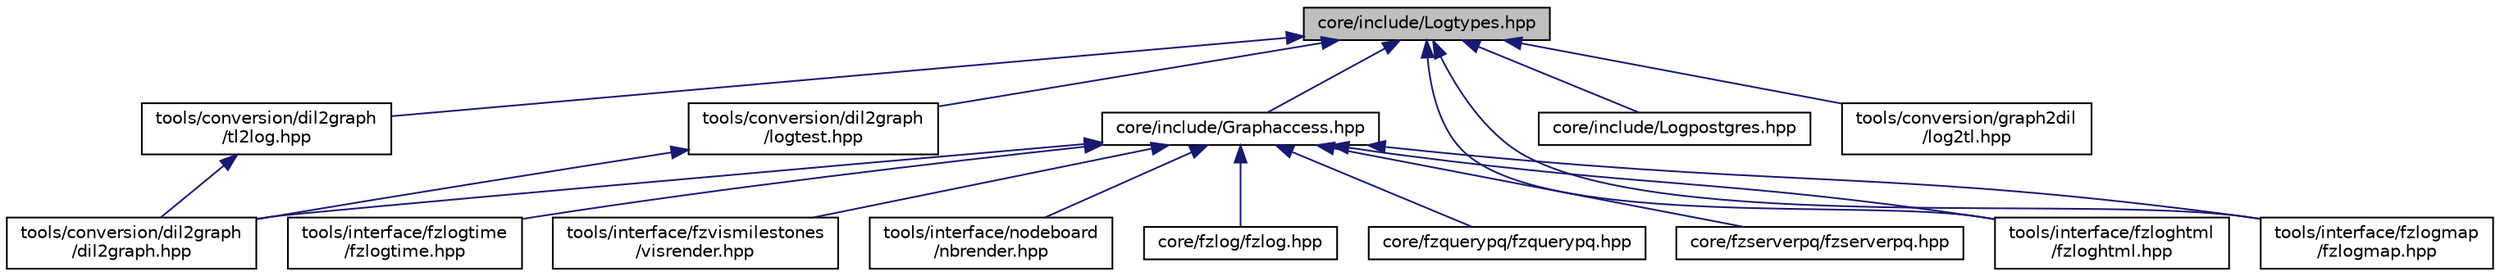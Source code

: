digraph "core/include/Logtypes.hpp"
{
 // LATEX_PDF_SIZE
  edge [fontname="Helvetica",fontsize="10",labelfontname="Helvetica",labelfontsize="10"];
  node [fontname="Helvetica",fontsize="10",shape=record];
  Node1 [label="core/include/Logtypes.hpp",height=0.2,width=0.4,color="black", fillcolor="grey75", style="filled", fontcolor="black",tooltip="This header file declares Log types for use with the Formalizer."];
  Node1 -> Node2 [dir="back",color="midnightblue",fontsize="10",style="solid",fontname="Helvetica"];
  Node2 [label="core/include/Graphaccess.hpp",height=0.2,width=0.4,color="black", fillcolor="white", style="filled",URL="$Graphaccess_8hpp_source.html",tooltip=" "];
  Node2 -> Node3 [dir="back",color="midnightblue",fontsize="10",style="solid",fontname="Helvetica"];
  Node3 [label="core/fzlog/fzlog.hpp",height=0.2,width=0.4,color="black", fillcolor="white", style="filled",URL="$fzlog_8hpp_source.html",tooltip=" "];
  Node2 -> Node4 [dir="back",color="midnightblue",fontsize="10",style="solid",fontname="Helvetica"];
  Node4 [label="core/fzquerypq/fzquerypq.hpp",height=0.2,width=0.4,color="black", fillcolor="white", style="filled",URL="$fzquerypq_8hpp_source.html",tooltip=" "];
  Node2 -> Node5 [dir="back",color="midnightblue",fontsize="10",style="solid",fontname="Helvetica"];
  Node5 [label="core/fzserverpq/fzserverpq.hpp",height=0.2,width=0.4,color="black", fillcolor="white", style="filled",URL="$fzserverpq_8hpp_source.html",tooltip=" "];
  Node2 -> Node6 [dir="back",color="midnightblue",fontsize="10",style="solid",fontname="Helvetica"];
  Node6 [label="tools/conversion/dil2graph\l/dil2graph.hpp",height=0.2,width=0.4,color="black", fillcolor="white", style="filled",URL="$dil2graph_8hpp_source.html",tooltip=" "];
  Node2 -> Node7 [dir="back",color="midnightblue",fontsize="10",style="solid",fontname="Helvetica"];
  Node7 [label="tools/interface/fzloghtml\l/fzloghtml.hpp",height=0.2,width=0.4,color="black", fillcolor="white", style="filled",URL="$fzloghtml_8hpp_source.html",tooltip=" "];
  Node2 -> Node8 [dir="back",color="midnightblue",fontsize="10",style="solid",fontname="Helvetica"];
  Node8 [label="tools/interface/fzlogmap\l/fzlogmap.hpp",height=0.2,width=0.4,color="black", fillcolor="white", style="filled",URL="$fzlogmap_8hpp_source.html",tooltip=" "];
  Node2 -> Node9 [dir="back",color="midnightblue",fontsize="10",style="solid",fontname="Helvetica"];
  Node9 [label="tools/interface/fzlogtime\l/fzlogtime.hpp",height=0.2,width=0.4,color="black", fillcolor="white", style="filled",URL="$fzlogtime_8hpp_source.html",tooltip=" "];
  Node2 -> Node10 [dir="back",color="midnightblue",fontsize="10",style="solid",fontname="Helvetica"];
  Node10 [label="tools/interface/fzvismilestones\l/visrender.hpp",height=0.2,width=0.4,color="black", fillcolor="white", style="filled",URL="$visrender_8hpp_source.html",tooltip=" "];
  Node2 -> Node11 [dir="back",color="midnightblue",fontsize="10",style="solid",fontname="Helvetica"];
  Node11 [label="tools/interface/nodeboard\l/nbrender.hpp",height=0.2,width=0.4,color="black", fillcolor="white", style="filled",URL="$nbrender_8hpp_source.html",tooltip=" "];
  Node1 -> Node12 [dir="back",color="midnightblue",fontsize="10",style="solid",fontname="Helvetica"];
  Node12 [label="core/include/Logpostgres.hpp",height=0.2,width=0.4,color="black", fillcolor="white", style="filled",URL="$Logpostgres_8hpp.html",tooltip="This header file declares Log Postgres types for use with the Formalizer."];
  Node1 -> Node13 [dir="back",color="midnightblue",fontsize="10",style="solid",fontname="Helvetica"];
  Node13 [label="tools/conversion/dil2graph\l/logtest.hpp",height=0.2,width=0.4,color="black", fillcolor="white", style="filled",URL="$logtest_8hpp_source.html",tooltip=" "];
  Node13 -> Node6 [dir="back",color="midnightblue",fontsize="10",style="solid",fontname="Helvetica"];
  Node1 -> Node14 [dir="back",color="midnightblue",fontsize="10",style="solid",fontname="Helvetica"];
  Node14 [label="tools/conversion/dil2graph\l/tl2log.hpp",height=0.2,width=0.4,color="black", fillcolor="white", style="filled",URL="$tl2log_8hpp_source.html",tooltip=" "];
  Node14 -> Node6 [dir="back",color="midnightblue",fontsize="10",style="solid",fontname="Helvetica"];
  Node1 -> Node15 [dir="back",color="midnightblue",fontsize="10",style="solid",fontname="Helvetica"];
  Node15 [label="tools/conversion/graph2dil\l/log2tl.hpp",height=0.2,width=0.4,color="black", fillcolor="white", style="filled",URL="$log2tl_8hpp_source.html",tooltip=" "];
  Node1 -> Node7 [dir="back",color="midnightblue",fontsize="10",style="solid",fontname="Helvetica"];
  Node1 -> Node8 [dir="back",color="midnightblue",fontsize="10",style="solid",fontname="Helvetica"];
}
